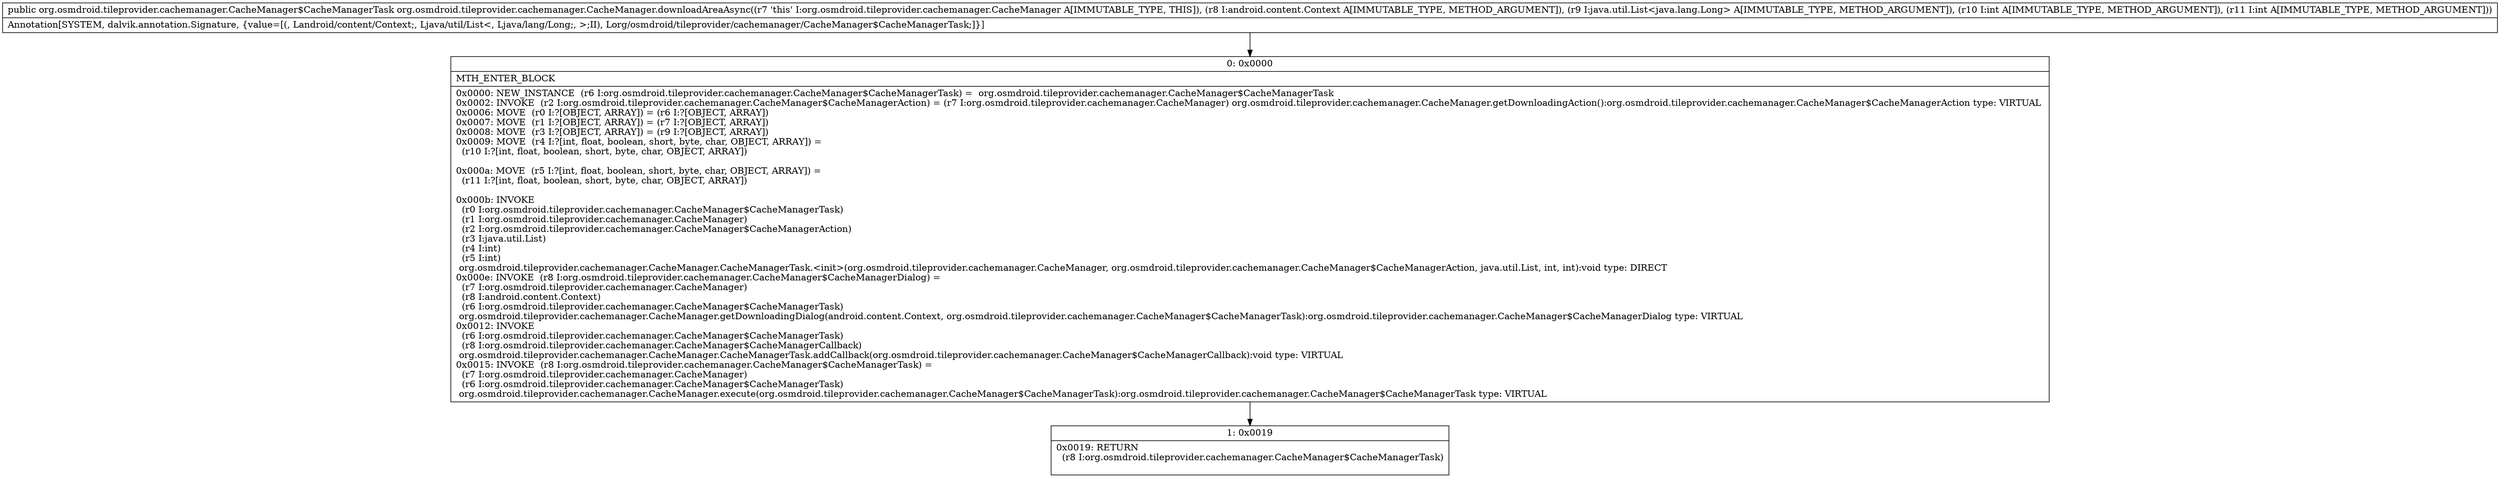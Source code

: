 digraph "CFG fororg.osmdroid.tileprovider.cachemanager.CacheManager.downloadAreaAsync(Landroid\/content\/Context;Ljava\/util\/List;II)Lorg\/osmdroid\/tileprovider\/cachemanager\/CacheManager$CacheManagerTask;" {
Node_0 [shape=record,label="{0\:\ 0x0000|MTH_ENTER_BLOCK\l|0x0000: NEW_INSTANCE  (r6 I:org.osmdroid.tileprovider.cachemanager.CacheManager$CacheManagerTask) =  org.osmdroid.tileprovider.cachemanager.CacheManager$CacheManagerTask \l0x0002: INVOKE  (r2 I:org.osmdroid.tileprovider.cachemanager.CacheManager$CacheManagerAction) = (r7 I:org.osmdroid.tileprovider.cachemanager.CacheManager) org.osmdroid.tileprovider.cachemanager.CacheManager.getDownloadingAction():org.osmdroid.tileprovider.cachemanager.CacheManager$CacheManagerAction type: VIRTUAL \l0x0006: MOVE  (r0 I:?[OBJECT, ARRAY]) = (r6 I:?[OBJECT, ARRAY]) \l0x0007: MOVE  (r1 I:?[OBJECT, ARRAY]) = (r7 I:?[OBJECT, ARRAY]) \l0x0008: MOVE  (r3 I:?[OBJECT, ARRAY]) = (r9 I:?[OBJECT, ARRAY]) \l0x0009: MOVE  (r4 I:?[int, float, boolean, short, byte, char, OBJECT, ARRAY]) = \l  (r10 I:?[int, float, boolean, short, byte, char, OBJECT, ARRAY])\l \l0x000a: MOVE  (r5 I:?[int, float, boolean, short, byte, char, OBJECT, ARRAY]) = \l  (r11 I:?[int, float, boolean, short, byte, char, OBJECT, ARRAY])\l \l0x000b: INVOKE  \l  (r0 I:org.osmdroid.tileprovider.cachemanager.CacheManager$CacheManagerTask)\l  (r1 I:org.osmdroid.tileprovider.cachemanager.CacheManager)\l  (r2 I:org.osmdroid.tileprovider.cachemanager.CacheManager$CacheManagerAction)\l  (r3 I:java.util.List)\l  (r4 I:int)\l  (r5 I:int)\l org.osmdroid.tileprovider.cachemanager.CacheManager.CacheManagerTask.\<init\>(org.osmdroid.tileprovider.cachemanager.CacheManager, org.osmdroid.tileprovider.cachemanager.CacheManager$CacheManagerAction, java.util.List, int, int):void type: DIRECT \l0x000e: INVOKE  (r8 I:org.osmdroid.tileprovider.cachemanager.CacheManager$CacheManagerDialog) = \l  (r7 I:org.osmdroid.tileprovider.cachemanager.CacheManager)\l  (r8 I:android.content.Context)\l  (r6 I:org.osmdroid.tileprovider.cachemanager.CacheManager$CacheManagerTask)\l org.osmdroid.tileprovider.cachemanager.CacheManager.getDownloadingDialog(android.content.Context, org.osmdroid.tileprovider.cachemanager.CacheManager$CacheManagerTask):org.osmdroid.tileprovider.cachemanager.CacheManager$CacheManagerDialog type: VIRTUAL \l0x0012: INVOKE  \l  (r6 I:org.osmdroid.tileprovider.cachemanager.CacheManager$CacheManagerTask)\l  (r8 I:org.osmdroid.tileprovider.cachemanager.CacheManager$CacheManagerCallback)\l org.osmdroid.tileprovider.cachemanager.CacheManager.CacheManagerTask.addCallback(org.osmdroid.tileprovider.cachemanager.CacheManager$CacheManagerCallback):void type: VIRTUAL \l0x0015: INVOKE  (r8 I:org.osmdroid.tileprovider.cachemanager.CacheManager$CacheManagerTask) = \l  (r7 I:org.osmdroid.tileprovider.cachemanager.CacheManager)\l  (r6 I:org.osmdroid.tileprovider.cachemanager.CacheManager$CacheManagerTask)\l org.osmdroid.tileprovider.cachemanager.CacheManager.execute(org.osmdroid.tileprovider.cachemanager.CacheManager$CacheManagerTask):org.osmdroid.tileprovider.cachemanager.CacheManager$CacheManagerTask type: VIRTUAL \l}"];
Node_1 [shape=record,label="{1\:\ 0x0019|0x0019: RETURN  \l  (r8 I:org.osmdroid.tileprovider.cachemanager.CacheManager$CacheManagerTask)\l \l}"];
MethodNode[shape=record,label="{public org.osmdroid.tileprovider.cachemanager.CacheManager$CacheManagerTask org.osmdroid.tileprovider.cachemanager.CacheManager.downloadAreaAsync((r7 'this' I:org.osmdroid.tileprovider.cachemanager.CacheManager A[IMMUTABLE_TYPE, THIS]), (r8 I:android.content.Context A[IMMUTABLE_TYPE, METHOD_ARGUMENT]), (r9 I:java.util.List\<java.lang.Long\> A[IMMUTABLE_TYPE, METHOD_ARGUMENT]), (r10 I:int A[IMMUTABLE_TYPE, METHOD_ARGUMENT]), (r11 I:int A[IMMUTABLE_TYPE, METHOD_ARGUMENT]))  | Annotation[SYSTEM, dalvik.annotation.Signature, \{value=[(, Landroid\/content\/Context;, Ljava\/util\/List\<, Ljava\/lang\/Long;, \>;II), Lorg\/osmdroid\/tileprovider\/cachemanager\/CacheManager$CacheManagerTask;]\}]\l}"];
MethodNode -> Node_0;
Node_0 -> Node_1;
}

